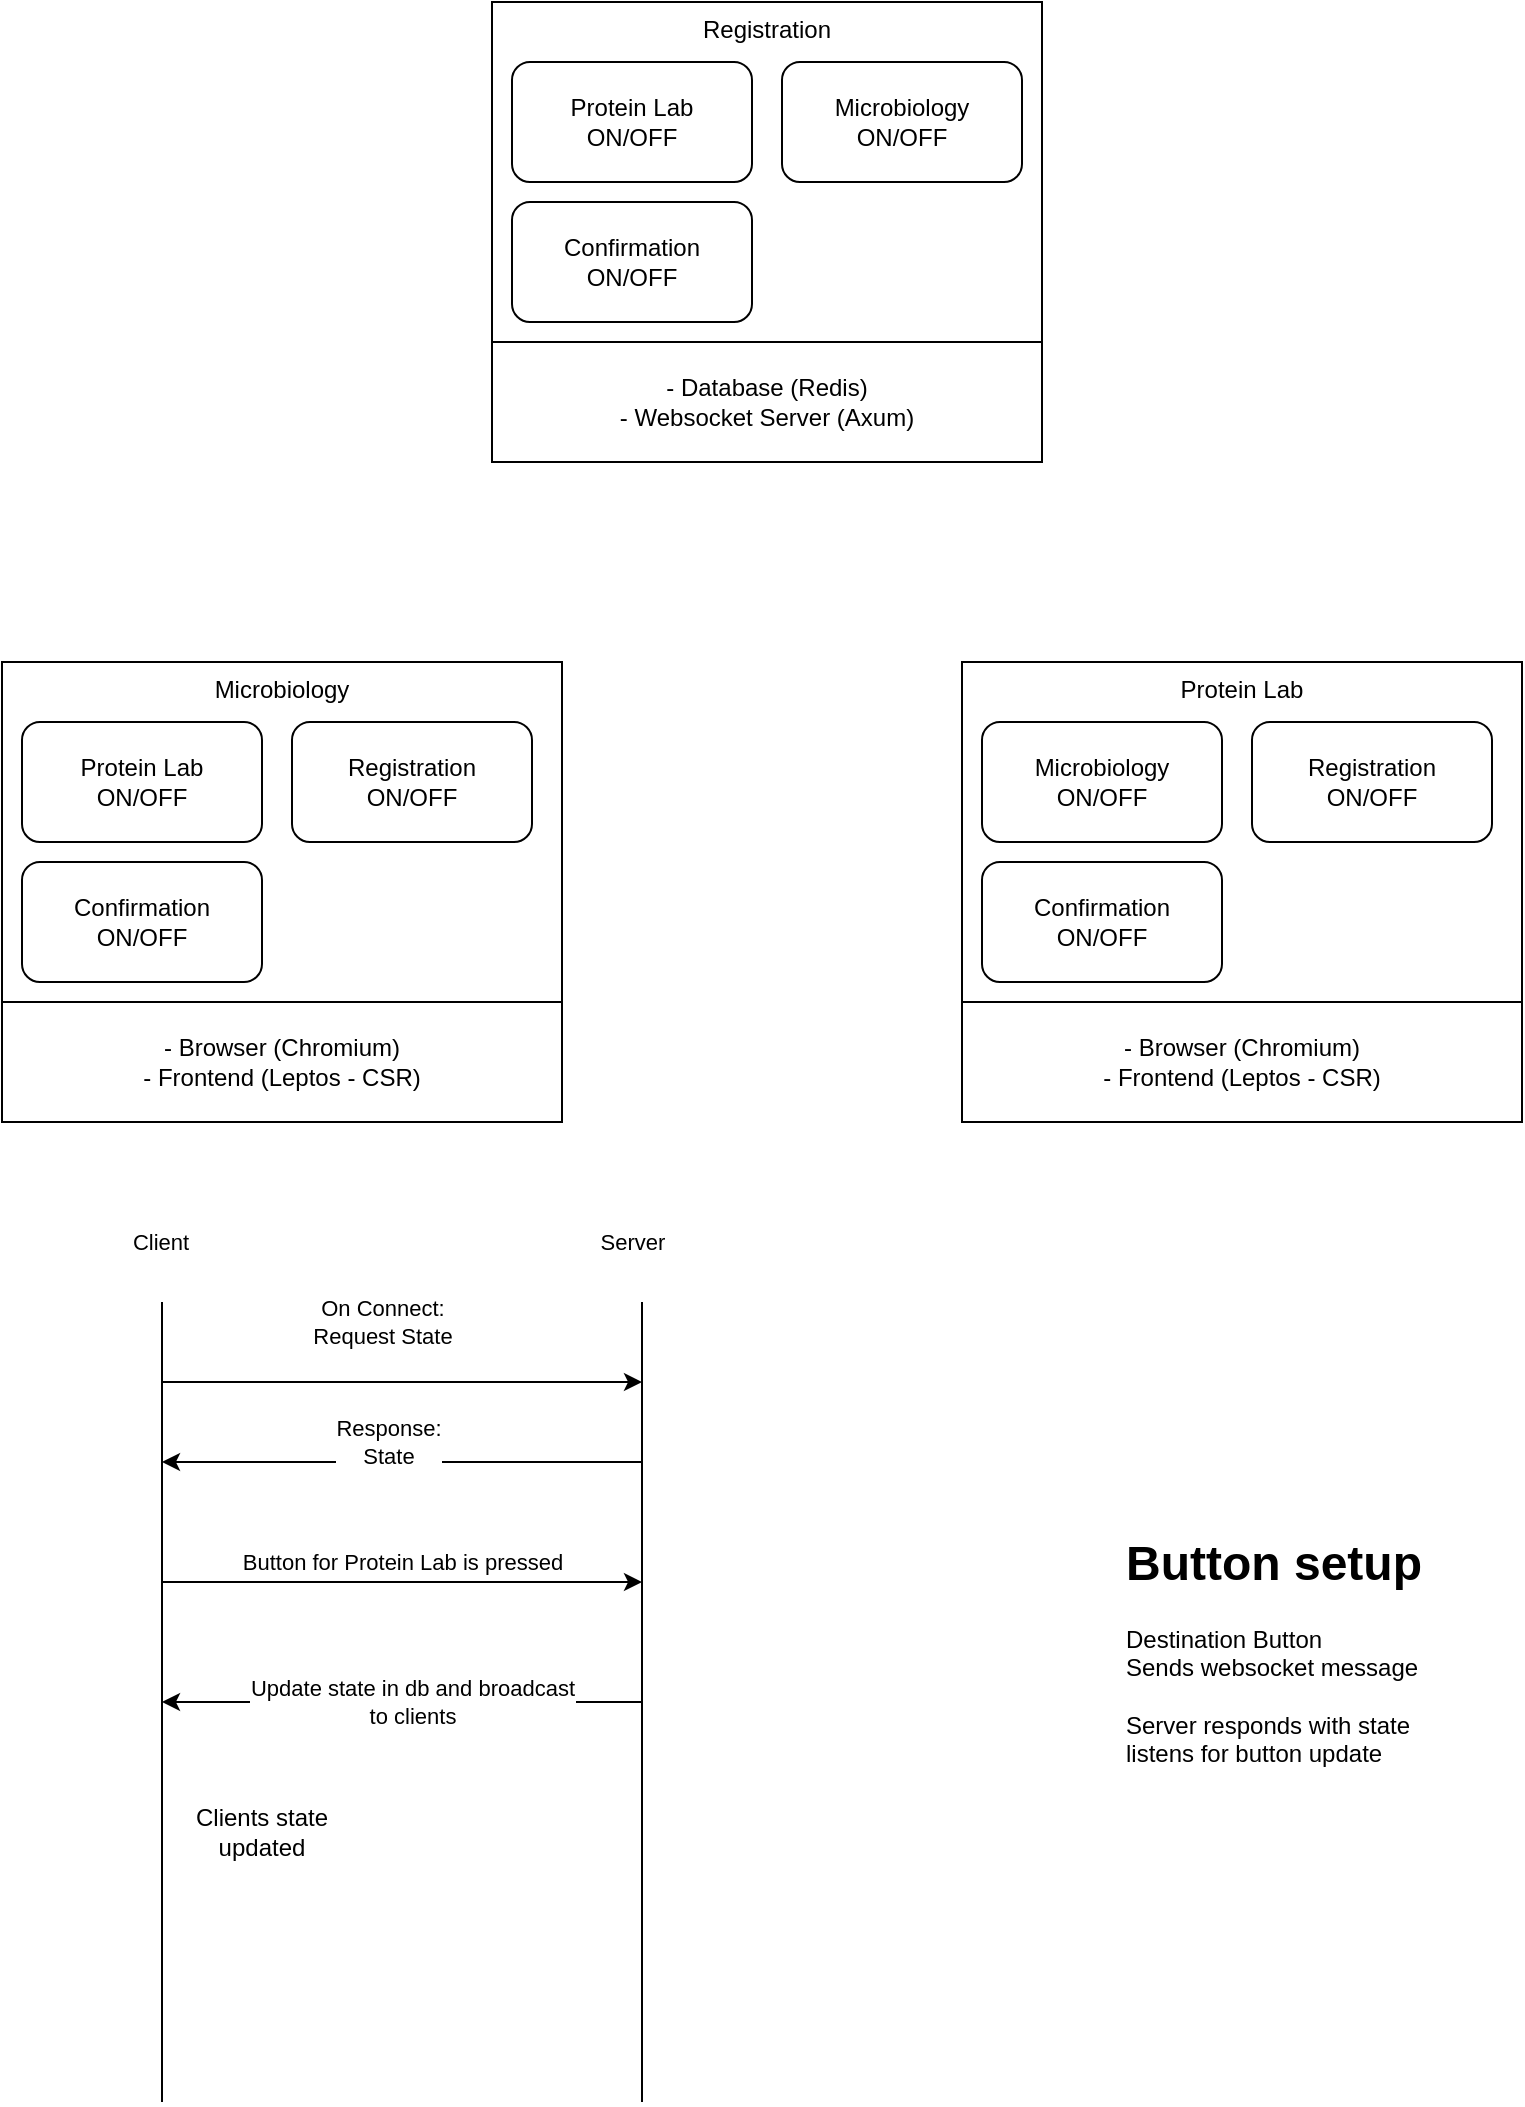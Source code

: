 <mxfile version="25.0.3">
  <diagram name="Page-1" id="Z_c05S01fYnt91s4_1Vi">
    <mxGraphModel dx="1237" dy="882" grid="1" gridSize="10" guides="1" tooltips="1" connect="1" arrows="1" fold="1" page="1" pageScale="1" pageWidth="850" pageHeight="1100" math="0" shadow="0">
      <root>
        <mxCell id="0" />
        <mxCell id="1" parent="0" />
        <mxCell id="1UfZBbdqKV6xbF1u5Tu_-17" value="" style="group" vertex="1" connectable="0" parent="1">
          <mxGeometry x="40" y="360" width="280" height="230" as="geometry" />
        </mxCell>
        <mxCell id="1UfZBbdqKV6xbF1u5Tu_-9" value="Microbiology" style="rounded=0;whiteSpace=wrap;html=1;verticalAlign=top;" vertex="1" parent="1UfZBbdqKV6xbF1u5Tu_-17">
          <mxGeometry width="280" height="170" as="geometry" />
        </mxCell>
        <mxCell id="1UfZBbdqKV6xbF1u5Tu_-10" value="Protein Lab&lt;br&gt;&lt;div&gt;ON/OFF&lt;/div&gt;" style="rounded=1;whiteSpace=wrap;html=1;" vertex="1" parent="1UfZBbdqKV6xbF1u5Tu_-17">
          <mxGeometry x="10" y="30" width="120" height="60" as="geometry" />
        </mxCell>
        <mxCell id="1UfZBbdqKV6xbF1u5Tu_-11" value="&lt;div&gt;Registration&lt;/div&gt;&lt;div&gt;ON/OFF&lt;br&gt;&lt;/div&gt;" style="rounded=1;whiteSpace=wrap;html=1;" vertex="1" parent="1UfZBbdqKV6xbF1u5Tu_-17">
          <mxGeometry x="145" y="30" width="120" height="60" as="geometry" />
        </mxCell>
        <mxCell id="1UfZBbdqKV6xbF1u5Tu_-12" value="Confirmation&lt;br&gt;ON/OFF" style="rounded=1;whiteSpace=wrap;html=1;" vertex="1" parent="1UfZBbdqKV6xbF1u5Tu_-17">
          <mxGeometry x="10" y="100" width="120" height="60" as="geometry" />
        </mxCell>
        <mxCell id="1UfZBbdqKV6xbF1u5Tu_-22" value="&lt;div&gt;- Browser (Chromium)&lt;/div&gt;&lt;div&gt;- Frontend (Leptos - CSR)&lt;br&gt;&lt;/div&gt;" style="rounded=0;whiteSpace=wrap;html=1;" vertex="1" parent="1UfZBbdqKV6xbF1u5Tu_-17">
          <mxGeometry y="170" width="280" height="60" as="geometry" />
        </mxCell>
        <mxCell id="1UfZBbdqKV6xbF1u5Tu_-21" value="" style="group" vertex="1" connectable="0" parent="1">
          <mxGeometry x="285" y="30" width="275" height="230" as="geometry" />
        </mxCell>
        <mxCell id="1UfZBbdqKV6xbF1u5Tu_-19" value="" style="group" vertex="1" connectable="0" parent="1UfZBbdqKV6xbF1u5Tu_-21">
          <mxGeometry width="275" height="170" as="geometry" />
        </mxCell>
        <mxCell id="1UfZBbdqKV6xbF1u5Tu_-1" value="Registration" style="rounded=0;whiteSpace=wrap;html=1;verticalAlign=top;" vertex="1" parent="1UfZBbdqKV6xbF1u5Tu_-19">
          <mxGeometry width="275" height="170" as="geometry" />
        </mxCell>
        <mxCell id="1UfZBbdqKV6xbF1u5Tu_-6" value="Protein Lab&lt;br&gt;ON/OFF" style="rounded=1;whiteSpace=wrap;html=1;" vertex="1" parent="1UfZBbdqKV6xbF1u5Tu_-19">
          <mxGeometry x="10" y="30" width="120" height="60" as="geometry" />
        </mxCell>
        <mxCell id="1UfZBbdqKV6xbF1u5Tu_-7" value="Microbiology&lt;br&gt;ON/OFF" style="rounded=1;whiteSpace=wrap;html=1;" vertex="1" parent="1UfZBbdqKV6xbF1u5Tu_-19">
          <mxGeometry x="145" y="30" width="120" height="60" as="geometry" />
        </mxCell>
        <mxCell id="1UfZBbdqKV6xbF1u5Tu_-8" value="Confirmation&lt;br&gt;ON/OFF" style="rounded=1;whiteSpace=wrap;html=1;" vertex="1" parent="1UfZBbdqKV6xbF1u5Tu_-19">
          <mxGeometry x="10" y="100" width="120" height="60" as="geometry" />
        </mxCell>
        <mxCell id="1UfZBbdqKV6xbF1u5Tu_-20" value="&lt;div&gt;- Database (Redis)&lt;br&gt;- Websocket Server (Axum)&lt;/div&gt;" style="rounded=0;whiteSpace=wrap;html=1;" vertex="1" parent="1UfZBbdqKV6xbF1u5Tu_-21">
          <mxGeometry y="170" width="275" height="60" as="geometry" />
        </mxCell>
        <mxCell id="1UfZBbdqKV6xbF1u5Tu_-24" value="" style="group" vertex="1" connectable="0" parent="1">
          <mxGeometry x="520" y="360" width="280" height="230" as="geometry" />
        </mxCell>
        <mxCell id="1UfZBbdqKV6xbF1u5Tu_-18" value="" style="group" vertex="1" connectable="0" parent="1UfZBbdqKV6xbF1u5Tu_-24">
          <mxGeometry width="280" height="170" as="geometry" />
        </mxCell>
        <mxCell id="1UfZBbdqKV6xbF1u5Tu_-13" value="Protein Lab" style="rounded=0;whiteSpace=wrap;html=1;verticalAlign=top;" vertex="1" parent="1UfZBbdqKV6xbF1u5Tu_-18">
          <mxGeometry width="280" height="170" as="geometry" />
        </mxCell>
        <mxCell id="1UfZBbdqKV6xbF1u5Tu_-14" value="&lt;div&gt;Microbiology&lt;/div&gt;&lt;div&gt;ON/OFF&lt;br&gt;&lt;/div&gt;" style="rounded=1;whiteSpace=wrap;html=1;" vertex="1" parent="1UfZBbdqKV6xbF1u5Tu_-18">
          <mxGeometry x="10" y="30" width="120" height="60" as="geometry" />
        </mxCell>
        <mxCell id="1UfZBbdqKV6xbF1u5Tu_-15" value="Registration&lt;br&gt;ON/OFF" style="rounded=1;whiteSpace=wrap;html=1;" vertex="1" parent="1UfZBbdqKV6xbF1u5Tu_-18">
          <mxGeometry x="145" y="30" width="120" height="60" as="geometry" />
        </mxCell>
        <mxCell id="1UfZBbdqKV6xbF1u5Tu_-16" value="Confirmation&lt;br&gt;ON/OFF" style="rounded=1;whiteSpace=wrap;html=1;" vertex="1" parent="1UfZBbdqKV6xbF1u5Tu_-18">
          <mxGeometry x="10" y="100" width="120" height="60" as="geometry" />
        </mxCell>
        <mxCell id="1UfZBbdqKV6xbF1u5Tu_-23" value="&lt;div&gt;- Browser (Chromium)&lt;/div&gt;&lt;div&gt;- Frontend (Leptos - CSR)&lt;br&gt;&lt;/div&gt;" style="rounded=0;whiteSpace=wrap;html=1;" vertex="1" parent="1UfZBbdqKV6xbF1u5Tu_-24">
          <mxGeometry y="170" width="280" height="60" as="geometry" />
        </mxCell>
        <mxCell id="1UfZBbdqKV6xbF1u5Tu_-30" value="" style="endArrow=none;html=1;rounded=0;" edge="1" parent="1">
          <mxGeometry width="50" height="50" relative="1" as="geometry">
            <mxPoint x="120" y="1080" as="sourcePoint" />
            <mxPoint x="120" y="680" as="targetPoint" />
          </mxGeometry>
        </mxCell>
        <mxCell id="1UfZBbdqKV6xbF1u5Tu_-32" value="Client" style="edgeLabel;html=1;align=center;verticalAlign=middle;resizable=0;points=[];" vertex="1" connectable="0" parent="1UfZBbdqKV6xbF1u5Tu_-30">
          <mxGeometry x="0.57" y="1" relative="1" as="geometry">
            <mxPoint y="-116" as="offset" />
          </mxGeometry>
        </mxCell>
        <mxCell id="1UfZBbdqKV6xbF1u5Tu_-31" value="" style="endArrow=none;html=1;rounded=0;" edge="1" parent="1">
          <mxGeometry width="50" height="50" relative="1" as="geometry">
            <mxPoint x="360" y="1080" as="sourcePoint" />
            <mxPoint x="360" y="680" as="targetPoint" />
          </mxGeometry>
        </mxCell>
        <mxCell id="1UfZBbdqKV6xbF1u5Tu_-33" value="Server" style="edgeLabel;html=1;align=center;verticalAlign=middle;resizable=0;points=[];" vertex="1" connectable="0" parent="1UfZBbdqKV6xbF1u5Tu_-31">
          <mxGeometry x="0.41" relative="1" as="geometry">
            <mxPoint x="-5" y="-148" as="offset" />
          </mxGeometry>
        </mxCell>
        <mxCell id="1UfZBbdqKV6xbF1u5Tu_-34" value="" style="endArrow=classic;html=1;rounded=0;" edge="1" parent="1">
          <mxGeometry width="50" height="50" relative="1" as="geometry">
            <mxPoint x="120" y="720" as="sourcePoint" />
            <mxPoint x="360" y="720" as="targetPoint" />
          </mxGeometry>
        </mxCell>
        <mxCell id="1UfZBbdqKV6xbF1u5Tu_-35" value="&lt;div&gt;On Connect:&lt;/div&gt;&lt;div&gt;Request State&lt;br&gt;&lt;/div&gt;" style="edgeLabel;html=1;align=center;verticalAlign=middle;resizable=0;points=[];" vertex="1" connectable="0" parent="1UfZBbdqKV6xbF1u5Tu_-34">
          <mxGeometry x="-0.35" relative="1" as="geometry">
            <mxPoint x="32" y="-30" as="offset" />
          </mxGeometry>
        </mxCell>
        <mxCell id="1UfZBbdqKV6xbF1u5Tu_-36" value="" style="endArrow=classic;html=1;rounded=0;" edge="1" parent="1">
          <mxGeometry width="50" height="50" relative="1" as="geometry">
            <mxPoint x="360" y="760" as="sourcePoint" />
            <mxPoint x="120" y="760" as="targetPoint" />
          </mxGeometry>
        </mxCell>
        <mxCell id="1UfZBbdqKV6xbF1u5Tu_-37" value="&lt;div&gt;Response:&lt;/div&gt;&lt;div&gt;State&lt;br&gt;&lt;/div&gt;" style="edgeLabel;html=1;align=center;verticalAlign=middle;resizable=0;points=[];" vertex="1" connectable="0" parent="1UfZBbdqKV6xbF1u5Tu_-36">
          <mxGeometry x="0.058" y="2" relative="1" as="geometry">
            <mxPoint y="-12" as="offset" />
          </mxGeometry>
        </mxCell>
        <mxCell id="1UfZBbdqKV6xbF1u5Tu_-38" value="" style="endArrow=classic;html=1;rounded=0;" edge="1" parent="1">
          <mxGeometry width="50" height="50" relative="1" as="geometry">
            <mxPoint x="120" y="820" as="sourcePoint" />
            <mxPoint x="360" y="820" as="targetPoint" />
          </mxGeometry>
        </mxCell>
        <mxCell id="1UfZBbdqKV6xbF1u5Tu_-39" value="Button for Protein Lab is pressed" style="edgeLabel;html=1;align=center;verticalAlign=middle;resizable=0;points=[];" vertex="1" connectable="0" parent="1UfZBbdqKV6xbF1u5Tu_-38">
          <mxGeometry x="-0.092" y="-4" relative="1" as="geometry">
            <mxPoint x="11" y="-14" as="offset" />
          </mxGeometry>
        </mxCell>
        <mxCell id="1UfZBbdqKV6xbF1u5Tu_-40" value="" style="endArrow=classic;html=1;rounded=0;" edge="1" parent="1">
          <mxGeometry width="50" height="50" relative="1" as="geometry">
            <mxPoint x="360" y="880" as="sourcePoint" />
            <mxPoint x="120" y="880" as="targetPoint" />
          </mxGeometry>
        </mxCell>
        <mxCell id="1UfZBbdqKV6xbF1u5Tu_-41" value="&lt;div&gt;Update state in db and broadcast&lt;/div&gt;&lt;div&gt;to clients&lt;br&gt;&lt;/div&gt;" style="edgeLabel;html=1;align=center;verticalAlign=middle;resizable=0;points=[];" vertex="1" connectable="0" parent="1UfZBbdqKV6xbF1u5Tu_-40">
          <mxGeometry x="-0.758" relative="1" as="geometry">
            <mxPoint x="-86" as="offset" />
          </mxGeometry>
        </mxCell>
        <mxCell id="1UfZBbdqKV6xbF1u5Tu_-44" value="Clients state updated" style="text;html=1;align=center;verticalAlign=middle;whiteSpace=wrap;rounded=0;" vertex="1" parent="1">
          <mxGeometry x="120" y="930" width="100" height="30" as="geometry" />
        </mxCell>
        <mxCell id="1UfZBbdqKV6xbF1u5Tu_-46" value="&lt;h1 style=&quot;margin-top: 0px;&quot;&gt;Button setup&lt;/h1&gt;&lt;div&gt;Destination Button&lt;/div&gt;&lt;div&gt;Sends websocket message&lt;/div&gt;&lt;div&gt;&lt;br&gt;&lt;/div&gt;&lt;div&gt;Server responds with state&lt;/div&gt;&lt;div&gt;listens for button update&lt;/div&gt;" style="text;html=1;whiteSpace=wrap;overflow=hidden;rounded=0;" vertex="1" parent="1">
          <mxGeometry x="600" y="790" width="180" height="120" as="geometry" />
        </mxCell>
      </root>
    </mxGraphModel>
  </diagram>
</mxfile>
